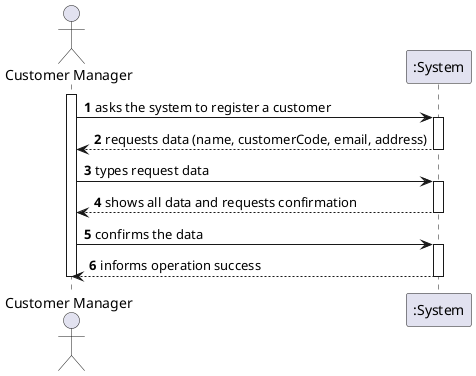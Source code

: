 @startuml US1001_SSD

autonumber

actor CM as "Customer Manager"

activate CM

CM -> ":System" : asks the system to register a customer
activate ":System"

":System" --> CM : requests data (name, customerCode, email, address)
deactivate ":System"

CM -> ":System" : types request data
activate ":System"

":System" --> CM : shows all data and requests confirmation
deactivate ":System"

CM -> ":System" : confirms the data
activate ":System"

":System" --> CM : informs operation success
deactivate ":System"

deactivate CM

@enduml
